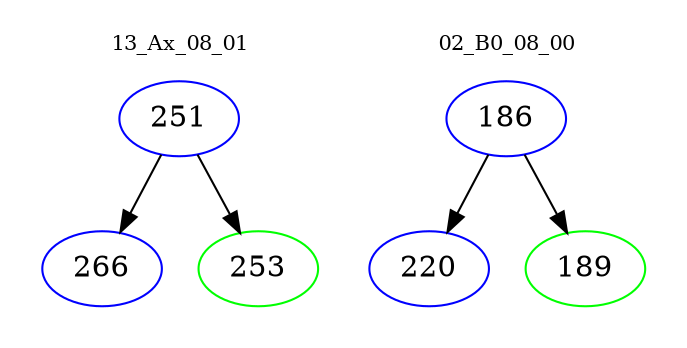 digraph{
subgraph cluster_0 {
color = white
label = "13_Ax_08_01";
fontsize=10;
T0_251 [label="251", color="blue"]
T0_251 -> T0_266 [color="black"]
T0_266 [label="266", color="blue"]
T0_251 -> T0_253 [color="black"]
T0_253 [label="253", color="green"]
}
subgraph cluster_1 {
color = white
label = "02_B0_08_00";
fontsize=10;
T1_186 [label="186", color="blue"]
T1_186 -> T1_220 [color="black"]
T1_220 [label="220", color="blue"]
T1_186 -> T1_189 [color="black"]
T1_189 [label="189", color="green"]
}
}
